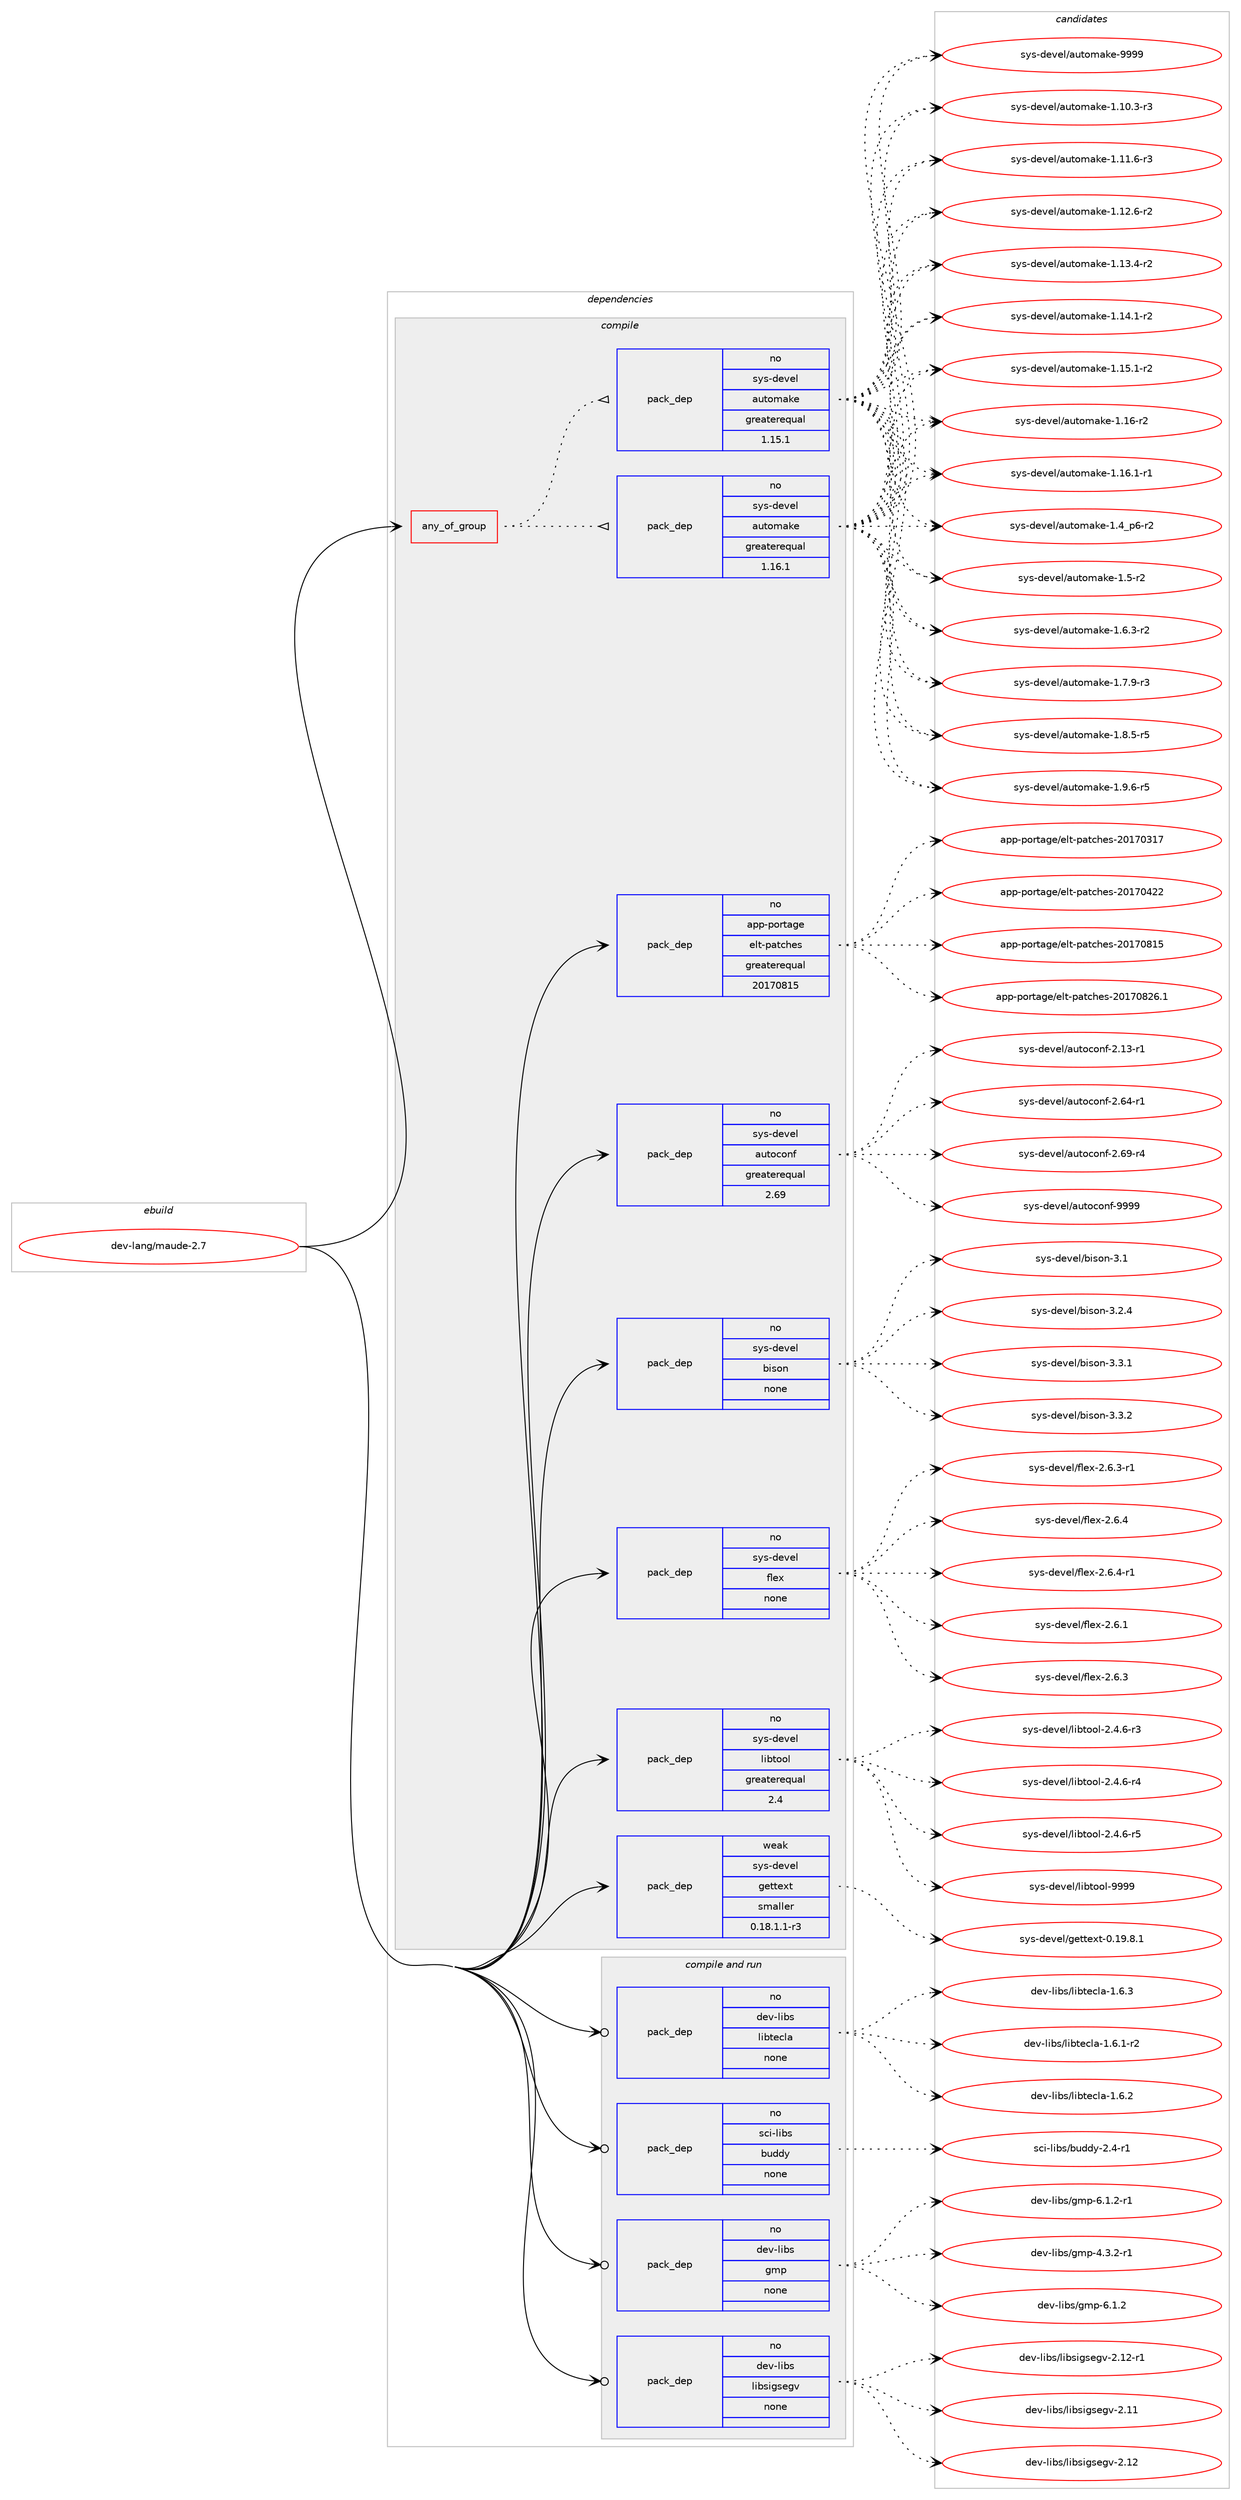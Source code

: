 digraph prolog {

# *************
# Graph options
# *************

newrank=true;
concentrate=true;
compound=true;
graph [rankdir=LR,fontname=Helvetica,fontsize=10,ranksep=1.5];#, ranksep=2.5, nodesep=0.2];
edge  [arrowhead=vee];
node  [fontname=Helvetica,fontsize=10];

# **********
# The ebuild
# **********

subgraph cluster_leftcol {
color=gray;
rank=same;
label=<<i>ebuild</i>>;
id [label="dev-lang/maude-2.7", color=red, width=4, href="../dev-lang/maude-2.7.svg"];
}

# ****************
# The dependencies
# ****************

subgraph cluster_midcol {
color=gray;
label=<<i>dependencies</i>>;
subgraph cluster_compile {
fillcolor="#eeeeee";
style=filled;
label=<<i>compile</i>>;
subgraph any21941 {
dependency1359405 [label=<<TABLE BORDER="0" CELLBORDER="1" CELLSPACING="0" CELLPADDING="4"><TR><TD CELLPADDING="10">any_of_group</TD></TR></TABLE>>, shape=none, color=red];subgraph pack973154 {
dependency1359406 [label=<<TABLE BORDER="0" CELLBORDER="1" CELLSPACING="0" CELLPADDING="4" WIDTH="220"><TR><TD ROWSPAN="6" CELLPADDING="30">pack_dep</TD></TR><TR><TD WIDTH="110">no</TD></TR><TR><TD>sys-devel</TD></TR><TR><TD>automake</TD></TR><TR><TD>greaterequal</TD></TR><TR><TD>1.16.1</TD></TR></TABLE>>, shape=none, color=blue];
}
dependency1359405:e -> dependency1359406:w [weight=20,style="dotted",arrowhead="oinv"];
subgraph pack973155 {
dependency1359407 [label=<<TABLE BORDER="0" CELLBORDER="1" CELLSPACING="0" CELLPADDING="4" WIDTH="220"><TR><TD ROWSPAN="6" CELLPADDING="30">pack_dep</TD></TR><TR><TD WIDTH="110">no</TD></TR><TR><TD>sys-devel</TD></TR><TR><TD>automake</TD></TR><TR><TD>greaterequal</TD></TR><TR><TD>1.15.1</TD></TR></TABLE>>, shape=none, color=blue];
}
dependency1359405:e -> dependency1359407:w [weight=20,style="dotted",arrowhead="oinv"];
}
id:e -> dependency1359405:w [weight=20,style="solid",arrowhead="vee"];
subgraph pack973156 {
dependency1359408 [label=<<TABLE BORDER="0" CELLBORDER="1" CELLSPACING="0" CELLPADDING="4" WIDTH="220"><TR><TD ROWSPAN="6" CELLPADDING="30">pack_dep</TD></TR><TR><TD WIDTH="110">no</TD></TR><TR><TD>app-portage</TD></TR><TR><TD>elt-patches</TD></TR><TR><TD>greaterequal</TD></TR><TR><TD>20170815</TD></TR></TABLE>>, shape=none, color=blue];
}
id:e -> dependency1359408:w [weight=20,style="solid",arrowhead="vee"];
subgraph pack973157 {
dependency1359409 [label=<<TABLE BORDER="0" CELLBORDER="1" CELLSPACING="0" CELLPADDING="4" WIDTH="220"><TR><TD ROWSPAN="6" CELLPADDING="30">pack_dep</TD></TR><TR><TD WIDTH="110">no</TD></TR><TR><TD>sys-devel</TD></TR><TR><TD>autoconf</TD></TR><TR><TD>greaterequal</TD></TR><TR><TD>2.69</TD></TR></TABLE>>, shape=none, color=blue];
}
id:e -> dependency1359409:w [weight=20,style="solid",arrowhead="vee"];
subgraph pack973158 {
dependency1359410 [label=<<TABLE BORDER="0" CELLBORDER="1" CELLSPACING="0" CELLPADDING="4" WIDTH="220"><TR><TD ROWSPAN="6" CELLPADDING="30">pack_dep</TD></TR><TR><TD WIDTH="110">no</TD></TR><TR><TD>sys-devel</TD></TR><TR><TD>bison</TD></TR><TR><TD>none</TD></TR><TR><TD></TD></TR></TABLE>>, shape=none, color=blue];
}
id:e -> dependency1359410:w [weight=20,style="solid",arrowhead="vee"];
subgraph pack973159 {
dependency1359411 [label=<<TABLE BORDER="0" CELLBORDER="1" CELLSPACING="0" CELLPADDING="4" WIDTH="220"><TR><TD ROWSPAN="6" CELLPADDING="30">pack_dep</TD></TR><TR><TD WIDTH="110">no</TD></TR><TR><TD>sys-devel</TD></TR><TR><TD>flex</TD></TR><TR><TD>none</TD></TR><TR><TD></TD></TR></TABLE>>, shape=none, color=blue];
}
id:e -> dependency1359411:w [weight=20,style="solid",arrowhead="vee"];
subgraph pack973160 {
dependency1359412 [label=<<TABLE BORDER="0" CELLBORDER="1" CELLSPACING="0" CELLPADDING="4" WIDTH="220"><TR><TD ROWSPAN="6" CELLPADDING="30">pack_dep</TD></TR><TR><TD WIDTH="110">no</TD></TR><TR><TD>sys-devel</TD></TR><TR><TD>libtool</TD></TR><TR><TD>greaterequal</TD></TR><TR><TD>2.4</TD></TR></TABLE>>, shape=none, color=blue];
}
id:e -> dependency1359412:w [weight=20,style="solid",arrowhead="vee"];
subgraph pack973161 {
dependency1359413 [label=<<TABLE BORDER="0" CELLBORDER="1" CELLSPACING="0" CELLPADDING="4" WIDTH="220"><TR><TD ROWSPAN="6" CELLPADDING="30">pack_dep</TD></TR><TR><TD WIDTH="110">weak</TD></TR><TR><TD>sys-devel</TD></TR><TR><TD>gettext</TD></TR><TR><TD>smaller</TD></TR><TR><TD>0.18.1.1-r3</TD></TR></TABLE>>, shape=none, color=blue];
}
id:e -> dependency1359413:w [weight=20,style="solid",arrowhead="vee"];
}
subgraph cluster_compileandrun {
fillcolor="#eeeeee";
style=filled;
label=<<i>compile and run</i>>;
subgraph pack973162 {
dependency1359414 [label=<<TABLE BORDER="0" CELLBORDER="1" CELLSPACING="0" CELLPADDING="4" WIDTH="220"><TR><TD ROWSPAN="6" CELLPADDING="30">pack_dep</TD></TR><TR><TD WIDTH="110">no</TD></TR><TR><TD>dev-libs</TD></TR><TR><TD>gmp</TD></TR><TR><TD>none</TD></TR><TR><TD></TD></TR></TABLE>>, shape=none, color=blue];
}
id:e -> dependency1359414:w [weight=20,style="solid",arrowhead="odotvee"];
subgraph pack973163 {
dependency1359415 [label=<<TABLE BORDER="0" CELLBORDER="1" CELLSPACING="0" CELLPADDING="4" WIDTH="220"><TR><TD ROWSPAN="6" CELLPADDING="30">pack_dep</TD></TR><TR><TD WIDTH="110">no</TD></TR><TR><TD>dev-libs</TD></TR><TR><TD>libsigsegv</TD></TR><TR><TD>none</TD></TR><TR><TD></TD></TR></TABLE>>, shape=none, color=blue];
}
id:e -> dependency1359415:w [weight=20,style="solid",arrowhead="odotvee"];
subgraph pack973164 {
dependency1359416 [label=<<TABLE BORDER="0" CELLBORDER="1" CELLSPACING="0" CELLPADDING="4" WIDTH="220"><TR><TD ROWSPAN="6" CELLPADDING="30">pack_dep</TD></TR><TR><TD WIDTH="110">no</TD></TR><TR><TD>dev-libs</TD></TR><TR><TD>libtecla</TD></TR><TR><TD>none</TD></TR><TR><TD></TD></TR></TABLE>>, shape=none, color=blue];
}
id:e -> dependency1359416:w [weight=20,style="solid",arrowhead="odotvee"];
subgraph pack973165 {
dependency1359417 [label=<<TABLE BORDER="0" CELLBORDER="1" CELLSPACING="0" CELLPADDING="4" WIDTH="220"><TR><TD ROWSPAN="6" CELLPADDING="30">pack_dep</TD></TR><TR><TD WIDTH="110">no</TD></TR><TR><TD>sci-libs</TD></TR><TR><TD>buddy</TD></TR><TR><TD>none</TD></TR><TR><TD></TD></TR></TABLE>>, shape=none, color=blue];
}
id:e -> dependency1359417:w [weight=20,style="solid",arrowhead="odotvee"];
}
subgraph cluster_run {
fillcolor="#eeeeee";
style=filled;
label=<<i>run</i>>;
}
}

# **************
# The candidates
# **************

subgraph cluster_choices {
rank=same;
color=gray;
label=<<i>candidates</i>>;

subgraph choice973154 {
color=black;
nodesep=1;
choice11512111545100101118101108479711711611110997107101454946494846514511451 [label="sys-devel/automake-1.10.3-r3", color=red, width=4,href="../sys-devel/automake-1.10.3-r3.svg"];
choice11512111545100101118101108479711711611110997107101454946494946544511451 [label="sys-devel/automake-1.11.6-r3", color=red, width=4,href="../sys-devel/automake-1.11.6-r3.svg"];
choice11512111545100101118101108479711711611110997107101454946495046544511450 [label="sys-devel/automake-1.12.6-r2", color=red, width=4,href="../sys-devel/automake-1.12.6-r2.svg"];
choice11512111545100101118101108479711711611110997107101454946495146524511450 [label="sys-devel/automake-1.13.4-r2", color=red, width=4,href="../sys-devel/automake-1.13.4-r2.svg"];
choice11512111545100101118101108479711711611110997107101454946495246494511450 [label="sys-devel/automake-1.14.1-r2", color=red, width=4,href="../sys-devel/automake-1.14.1-r2.svg"];
choice11512111545100101118101108479711711611110997107101454946495346494511450 [label="sys-devel/automake-1.15.1-r2", color=red, width=4,href="../sys-devel/automake-1.15.1-r2.svg"];
choice1151211154510010111810110847971171161111099710710145494649544511450 [label="sys-devel/automake-1.16-r2", color=red, width=4,href="../sys-devel/automake-1.16-r2.svg"];
choice11512111545100101118101108479711711611110997107101454946495446494511449 [label="sys-devel/automake-1.16.1-r1", color=red, width=4,href="../sys-devel/automake-1.16.1-r1.svg"];
choice115121115451001011181011084797117116111109971071014549465295112544511450 [label="sys-devel/automake-1.4_p6-r2", color=red, width=4,href="../sys-devel/automake-1.4_p6-r2.svg"];
choice11512111545100101118101108479711711611110997107101454946534511450 [label="sys-devel/automake-1.5-r2", color=red, width=4,href="../sys-devel/automake-1.5-r2.svg"];
choice115121115451001011181011084797117116111109971071014549465446514511450 [label="sys-devel/automake-1.6.3-r2", color=red, width=4,href="../sys-devel/automake-1.6.3-r2.svg"];
choice115121115451001011181011084797117116111109971071014549465546574511451 [label="sys-devel/automake-1.7.9-r3", color=red, width=4,href="../sys-devel/automake-1.7.9-r3.svg"];
choice115121115451001011181011084797117116111109971071014549465646534511453 [label="sys-devel/automake-1.8.5-r5", color=red, width=4,href="../sys-devel/automake-1.8.5-r5.svg"];
choice115121115451001011181011084797117116111109971071014549465746544511453 [label="sys-devel/automake-1.9.6-r5", color=red, width=4,href="../sys-devel/automake-1.9.6-r5.svg"];
choice115121115451001011181011084797117116111109971071014557575757 [label="sys-devel/automake-9999", color=red, width=4,href="../sys-devel/automake-9999.svg"];
dependency1359406:e -> choice11512111545100101118101108479711711611110997107101454946494846514511451:w [style=dotted,weight="100"];
dependency1359406:e -> choice11512111545100101118101108479711711611110997107101454946494946544511451:w [style=dotted,weight="100"];
dependency1359406:e -> choice11512111545100101118101108479711711611110997107101454946495046544511450:w [style=dotted,weight="100"];
dependency1359406:e -> choice11512111545100101118101108479711711611110997107101454946495146524511450:w [style=dotted,weight="100"];
dependency1359406:e -> choice11512111545100101118101108479711711611110997107101454946495246494511450:w [style=dotted,weight="100"];
dependency1359406:e -> choice11512111545100101118101108479711711611110997107101454946495346494511450:w [style=dotted,weight="100"];
dependency1359406:e -> choice1151211154510010111810110847971171161111099710710145494649544511450:w [style=dotted,weight="100"];
dependency1359406:e -> choice11512111545100101118101108479711711611110997107101454946495446494511449:w [style=dotted,weight="100"];
dependency1359406:e -> choice115121115451001011181011084797117116111109971071014549465295112544511450:w [style=dotted,weight="100"];
dependency1359406:e -> choice11512111545100101118101108479711711611110997107101454946534511450:w [style=dotted,weight="100"];
dependency1359406:e -> choice115121115451001011181011084797117116111109971071014549465446514511450:w [style=dotted,weight="100"];
dependency1359406:e -> choice115121115451001011181011084797117116111109971071014549465546574511451:w [style=dotted,weight="100"];
dependency1359406:e -> choice115121115451001011181011084797117116111109971071014549465646534511453:w [style=dotted,weight="100"];
dependency1359406:e -> choice115121115451001011181011084797117116111109971071014549465746544511453:w [style=dotted,weight="100"];
dependency1359406:e -> choice115121115451001011181011084797117116111109971071014557575757:w [style=dotted,weight="100"];
}
subgraph choice973155 {
color=black;
nodesep=1;
choice11512111545100101118101108479711711611110997107101454946494846514511451 [label="sys-devel/automake-1.10.3-r3", color=red, width=4,href="../sys-devel/automake-1.10.3-r3.svg"];
choice11512111545100101118101108479711711611110997107101454946494946544511451 [label="sys-devel/automake-1.11.6-r3", color=red, width=4,href="../sys-devel/automake-1.11.6-r3.svg"];
choice11512111545100101118101108479711711611110997107101454946495046544511450 [label="sys-devel/automake-1.12.6-r2", color=red, width=4,href="../sys-devel/automake-1.12.6-r2.svg"];
choice11512111545100101118101108479711711611110997107101454946495146524511450 [label="sys-devel/automake-1.13.4-r2", color=red, width=4,href="../sys-devel/automake-1.13.4-r2.svg"];
choice11512111545100101118101108479711711611110997107101454946495246494511450 [label="sys-devel/automake-1.14.1-r2", color=red, width=4,href="../sys-devel/automake-1.14.1-r2.svg"];
choice11512111545100101118101108479711711611110997107101454946495346494511450 [label="sys-devel/automake-1.15.1-r2", color=red, width=4,href="../sys-devel/automake-1.15.1-r2.svg"];
choice1151211154510010111810110847971171161111099710710145494649544511450 [label="sys-devel/automake-1.16-r2", color=red, width=4,href="../sys-devel/automake-1.16-r2.svg"];
choice11512111545100101118101108479711711611110997107101454946495446494511449 [label="sys-devel/automake-1.16.1-r1", color=red, width=4,href="../sys-devel/automake-1.16.1-r1.svg"];
choice115121115451001011181011084797117116111109971071014549465295112544511450 [label="sys-devel/automake-1.4_p6-r2", color=red, width=4,href="../sys-devel/automake-1.4_p6-r2.svg"];
choice11512111545100101118101108479711711611110997107101454946534511450 [label="sys-devel/automake-1.5-r2", color=red, width=4,href="../sys-devel/automake-1.5-r2.svg"];
choice115121115451001011181011084797117116111109971071014549465446514511450 [label="sys-devel/automake-1.6.3-r2", color=red, width=4,href="../sys-devel/automake-1.6.3-r2.svg"];
choice115121115451001011181011084797117116111109971071014549465546574511451 [label="sys-devel/automake-1.7.9-r3", color=red, width=4,href="../sys-devel/automake-1.7.9-r3.svg"];
choice115121115451001011181011084797117116111109971071014549465646534511453 [label="sys-devel/automake-1.8.5-r5", color=red, width=4,href="../sys-devel/automake-1.8.5-r5.svg"];
choice115121115451001011181011084797117116111109971071014549465746544511453 [label="sys-devel/automake-1.9.6-r5", color=red, width=4,href="../sys-devel/automake-1.9.6-r5.svg"];
choice115121115451001011181011084797117116111109971071014557575757 [label="sys-devel/automake-9999", color=red, width=4,href="../sys-devel/automake-9999.svg"];
dependency1359407:e -> choice11512111545100101118101108479711711611110997107101454946494846514511451:w [style=dotted,weight="100"];
dependency1359407:e -> choice11512111545100101118101108479711711611110997107101454946494946544511451:w [style=dotted,weight="100"];
dependency1359407:e -> choice11512111545100101118101108479711711611110997107101454946495046544511450:w [style=dotted,weight="100"];
dependency1359407:e -> choice11512111545100101118101108479711711611110997107101454946495146524511450:w [style=dotted,weight="100"];
dependency1359407:e -> choice11512111545100101118101108479711711611110997107101454946495246494511450:w [style=dotted,weight="100"];
dependency1359407:e -> choice11512111545100101118101108479711711611110997107101454946495346494511450:w [style=dotted,weight="100"];
dependency1359407:e -> choice1151211154510010111810110847971171161111099710710145494649544511450:w [style=dotted,weight="100"];
dependency1359407:e -> choice11512111545100101118101108479711711611110997107101454946495446494511449:w [style=dotted,weight="100"];
dependency1359407:e -> choice115121115451001011181011084797117116111109971071014549465295112544511450:w [style=dotted,weight="100"];
dependency1359407:e -> choice11512111545100101118101108479711711611110997107101454946534511450:w [style=dotted,weight="100"];
dependency1359407:e -> choice115121115451001011181011084797117116111109971071014549465446514511450:w [style=dotted,weight="100"];
dependency1359407:e -> choice115121115451001011181011084797117116111109971071014549465546574511451:w [style=dotted,weight="100"];
dependency1359407:e -> choice115121115451001011181011084797117116111109971071014549465646534511453:w [style=dotted,weight="100"];
dependency1359407:e -> choice115121115451001011181011084797117116111109971071014549465746544511453:w [style=dotted,weight="100"];
dependency1359407:e -> choice115121115451001011181011084797117116111109971071014557575757:w [style=dotted,weight="100"];
}
subgraph choice973156 {
color=black;
nodesep=1;
choice97112112451121111141169710310147101108116451129711699104101115455048495548514955 [label="app-portage/elt-patches-20170317", color=red, width=4,href="../app-portage/elt-patches-20170317.svg"];
choice97112112451121111141169710310147101108116451129711699104101115455048495548525050 [label="app-portage/elt-patches-20170422", color=red, width=4,href="../app-portage/elt-patches-20170422.svg"];
choice97112112451121111141169710310147101108116451129711699104101115455048495548564953 [label="app-portage/elt-patches-20170815", color=red, width=4,href="../app-portage/elt-patches-20170815.svg"];
choice971121124511211111411697103101471011081164511297116991041011154550484955485650544649 [label="app-portage/elt-patches-20170826.1", color=red, width=4,href="../app-portage/elt-patches-20170826.1.svg"];
dependency1359408:e -> choice97112112451121111141169710310147101108116451129711699104101115455048495548514955:w [style=dotted,weight="100"];
dependency1359408:e -> choice97112112451121111141169710310147101108116451129711699104101115455048495548525050:w [style=dotted,weight="100"];
dependency1359408:e -> choice97112112451121111141169710310147101108116451129711699104101115455048495548564953:w [style=dotted,weight="100"];
dependency1359408:e -> choice971121124511211111411697103101471011081164511297116991041011154550484955485650544649:w [style=dotted,weight="100"];
}
subgraph choice973157 {
color=black;
nodesep=1;
choice1151211154510010111810110847971171161119911111010245504649514511449 [label="sys-devel/autoconf-2.13-r1", color=red, width=4,href="../sys-devel/autoconf-2.13-r1.svg"];
choice1151211154510010111810110847971171161119911111010245504654524511449 [label="sys-devel/autoconf-2.64-r1", color=red, width=4,href="../sys-devel/autoconf-2.64-r1.svg"];
choice1151211154510010111810110847971171161119911111010245504654574511452 [label="sys-devel/autoconf-2.69-r4", color=red, width=4,href="../sys-devel/autoconf-2.69-r4.svg"];
choice115121115451001011181011084797117116111991111101024557575757 [label="sys-devel/autoconf-9999", color=red, width=4,href="../sys-devel/autoconf-9999.svg"];
dependency1359409:e -> choice1151211154510010111810110847971171161119911111010245504649514511449:w [style=dotted,weight="100"];
dependency1359409:e -> choice1151211154510010111810110847971171161119911111010245504654524511449:w [style=dotted,weight="100"];
dependency1359409:e -> choice1151211154510010111810110847971171161119911111010245504654574511452:w [style=dotted,weight="100"];
dependency1359409:e -> choice115121115451001011181011084797117116111991111101024557575757:w [style=dotted,weight="100"];
}
subgraph choice973158 {
color=black;
nodesep=1;
choice11512111545100101118101108479810511511111045514649 [label="sys-devel/bison-3.1", color=red, width=4,href="../sys-devel/bison-3.1.svg"];
choice115121115451001011181011084798105115111110455146504652 [label="sys-devel/bison-3.2.4", color=red, width=4,href="../sys-devel/bison-3.2.4.svg"];
choice115121115451001011181011084798105115111110455146514649 [label="sys-devel/bison-3.3.1", color=red, width=4,href="../sys-devel/bison-3.3.1.svg"];
choice115121115451001011181011084798105115111110455146514650 [label="sys-devel/bison-3.3.2", color=red, width=4,href="../sys-devel/bison-3.3.2.svg"];
dependency1359410:e -> choice11512111545100101118101108479810511511111045514649:w [style=dotted,weight="100"];
dependency1359410:e -> choice115121115451001011181011084798105115111110455146504652:w [style=dotted,weight="100"];
dependency1359410:e -> choice115121115451001011181011084798105115111110455146514649:w [style=dotted,weight="100"];
dependency1359410:e -> choice115121115451001011181011084798105115111110455146514650:w [style=dotted,weight="100"];
}
subgraph choice973159 {
color=black;
nodesep=1;
choice1151211154510010111810110847102108101120455046544649 [label="sys-devel/flex-2.6.1", color=red, width=4,href="../sys-devel/flex-2.6.1.svg"];
choice1151211154510010111810110847102108101120455046544651 [label="sys-devel/flex-2.6.3", color=red, width=4,href="../sys-devel/flex-2.6.3.svg"];
choice11512111545100101118101108471021081011204550465446514511449 [label="sys-devel/flex-2.6.3-r1", color=red, width=4,href="../sys-devel/flex-2.6.3-r1.svg"];
choice1151211154510010111810110847102108101120455046544652 [label="sys-devel/flex-2.6.4", color=red, width=4,href="../sys-devel/flex-2.6.4.svg"];
choice11512111545100101118101108471021081011204550465446524511449 [label="sys-devel/flex-2.6.4-r1", color=red, width=4,href="../sys-devel/flex-2.6.4-r1.svg"];
dependency1359411:e -> choice1151211154510010111810110847102108101120455046544649:w [style=dotted,weight="100"];
dependency1359411:e -> choice1151211154510010111810110847102108101120455046544651:w [style=dotted,weight="100"];
dependency1359411:e -> choice11512111545100101118101108471021081011204550465446514511449:w [style=dotted,weight="100"];
dependency1359411:e -> choice1151211154510010111810110847102108101120455046544652:w [style=dotted,weight="100"];
dependency1359411:e -> choice11512111545100101118101108471021081011204550465446524511449:w [style=dotted,weight="100"];
}
subgraph choice973160 {
color=black;
nodesep=1;
choice1151211154510010111810110847108105981161111111084550465246544511451 [label="sys-devel/libtool-2.4.6-r3", color=red, width=4,href="../sys-devel/libtool-2.4.6-r3.svg"];
choice1151211154510010111810110847108105981161111111084550465246544511452 [label="sys-devel/libtool-2.4.6-r4", color=red, width=4,href="../sys-devel/libtool-2.4.6-r4.svg"];
choice1151211154510010111810110847108105981161111111084550465246544511453 [label="sys-devel/libtool-2.4.6-r5", color=red, width=4,href="../sys-devel/libtool-2.4.6-r5.svg"];
choice1151211154510010111810110847108105981161111111084557575757 [label="sys-devel/libtool-9999", color=red, width=4,href="../sys-devel/libtool-9999.svg"];
dependency1359412:e -> choice1151211154510010111810110847108105981161111111084550465246544511451:w [style=dotted,weight="100"];
dependency1359412:e -> choice1151211154510010111810110847108105981161111111084550465246544511452:w [style=dotted,weight="100"];
dependency1359412:e -> choice1151211154510010111810110847108105981161111111084550465246544511453:w [style=dotted,weight="100"];
dependency1359412:e -> choice1151211154510010111810110847108105981161111111084557575757:w [style=dotted,weight="100"];
}
subgraph choice973161 {
color=black;
nodesep=1;
choice1151211154510010111810110847103101116116101120116454846495746564649 [label="sys-devel/gettext-0.19.8.1", color=red, width=4,href="../sys-devel/gettext-0.19.8.1.svg"];
dependency1359413:e -> choice1151211154510010111810110847103101116116101120116454846495746564649:w [style=dotted,weight="100"];
}
subgraph choice973162 {
color=black;
nodesep=1;
choice1001011184510810598115471031091124552465146504511449 [label="dev-libs/gmp-4.3.2-r1", color=red, width=4,href="../dev-libs/gmp-4.3.2-r1.svg"];
choice100101118451081059811547103109112455446494650 [label="dev-libs/gmp-6.1.2", color=red, width=4,href="../dev-libs/gmp-6.1.2.svg"];
choice1001011184510810598115471031091124554464946504511449 [label="dev-libs/gmp-6.1.2-r1", color=red, width=4,href="../dev-libs/gmp-6.1.2-r1.svg"];
dependency1359414:e -> choice1001011184510810598115471031091124552465146504511449:w [style=dotted,weight="100"];
dependency1359414:e -> choice100101118451081059811547103109112455446494650:w [style=dotted,weight="100"];
dependency1359414:e -> choice1001011184510810598115471031091124554464946504511449:w [style=dotted,weight="100"];
}
subgraph choice973163 {
color=black;
nodesep=1;
choice100101118451081059811547108105981151051031151011031184550464949 [label="dev-libs/libsigsegv-2.11", color=red, width=4,href="../dev-libs/libsigsegv-2.11.svg"];
choice100101118451081059811547108105981151051031151011031184550464950 [label="dev-libs/libsigsegv-2.12", color=red, width=4,href="../dev-libs/libsigsegv-2.12.svg"];
choice1001011184510810598115471081059811510510311510110311845504649504511449 [label="dev-libs/libsigsegv-2.12-r1", color=red, width=4,href="../dev-libs/libsigsegv-2.12-r1.svg"];
dependency1359415:e -> choice100101118451081059811547108105981151051031151011031184550464949:w [style=dotted,weight="100"];
dependency1359415:e -> choice100101118451081059811547108105981151051031151011031184550464950:w [style=dotted,weight="100"];
dependency1359415:e -> choice1001011184510810598115471081059811510510311510110311845504649504511449:w [style=dotted,weight="100"];
}
subgraph choice973164 {
color=black;
nodesep=1;
choice1001011184510810598115471081059811610199108974549465446494511450 [label="dev-libs/libtecla-1.6.1-r2", color=red, width=4,href="../dev-libs/libtecla-1.6.1-r2.svg"];
choice100101118451081059811547108105981161019910897454946544650 [label="dev-libs/libtecla-1.6.2", color=red, width=4,href="../dev-libs/libtecla-1.6.2.svg"];
choice100101118451081059811547108105981161019910897454946544651 [label="dev-libs/libtecla-1.6.3", color=red, width=4,href="../dev-libs/libtecla-1.6.3.svg"];
dependency1359416:e -> choice1001011184510810598115471081059811610199108974549465446494511450:w [style=dotted,weight="100"];
dependency1359416:e -> choice100101118451081059811547108105981161019910897454946544650:w [style=dotted,weight="100"];
dependency1359416:e -> choice100101118451081059811547108105981161019910897454946544651:w [style=dotted,weight="100"];
}
subgraph choice973165 {
color=black;
nodesep=1;
choice1159910545108105981154798117100100121455046524511449 [label="sci-libs/buddy-2.4-r1", color=red, width=4,href="../sci-libs/buddy-2.4-r1.svg"];
dependency1359417:e -> choice1159910545108105981154798117100100121455046524511449:w [style=dotted,weight="100"];
}
}

}
